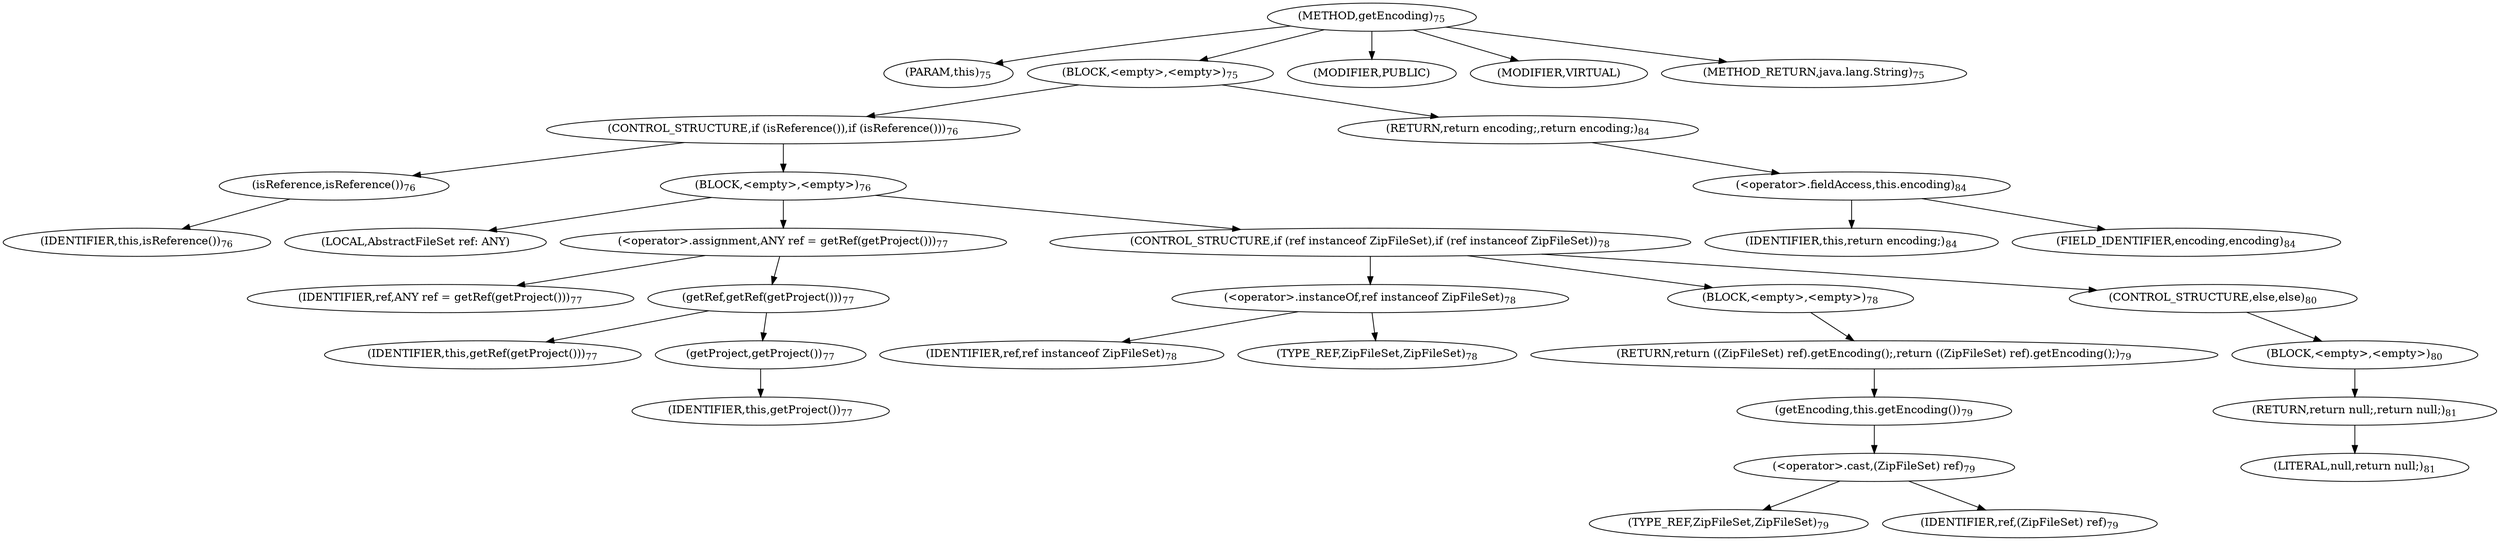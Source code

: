 digraph "getEncoding" {  
"100" [label = <(METHOD,getEncoding)<SUB>75</SUB>> ]
"13" [label = <(PARAM,this)<SUB>75</SUB>> ]
"101" [label = <(BLOCK,&lt;empty&gt;,&lt;empty&gt;)<SUB>75</SUB>> ]
"102" [label = <(CONTROL_STRUCTURE,if (isReference()),if (isReference()))<SUB>76</SUB>> ]
"103" [label = <(isReference,isReference())<SUB>76</SUB>> ]
"12" [label = <(IDENTIFIER,this,isReference())<SUB>76</SUB>> ]
"104" [label = <(BLOCK,&lt;empty&gt;,&lt;empty&gt;)<SUB>76</SUB>> ]
"105" [label = <(LOCAL,AbstractFileSet ref: ANY)> ]
"106" [label = <(&lt;operator&gt;.assignment,ANY ref = getRef(getProject()))<SUB>77</SUB>> ]
"107" [label = <(IDENTIFIER,ref,ANY ref = getRef(getProject()))<SUB>77</SUB>> ]
"108" [label = <(getRef,getRef(getProject()))<SUB>77</SUB>> ]
"15" [label = <(IDENTIFIER,this,getRef(getProject()))<SUB>77</SUB>> ]
"109" [label = <(getProject,getProject())<SUB>77</SUB>> ]
"14" [label = <(IDENTIFIER,this,getProject())<SUB>77</SUB>> ]
"110" [label = <(CONTROL_STRUCTURE,if (ref instanceof ZipFileSet),if (ref instanceof ZipFileSet))<SUB>78</SUB>> ]
"111" [label = <(&lt;operator&gt;.instanceOf,ref instanceof ZipFileSet)<SUB>78</SUB>> ]
"112" [label = <(IDENTIFIER,ref,ref instanceof ZipFileSet)<SUB>78</SUB>> ]
"113" [label = <(TYPE_REF,ZipFileSet,ZipFileSet)<SUB>78</SUB>> ]
"114" [label = <(BLOCK,&lt;empty&gt;,&lt;empty&gt;)<SUB>78</SUB>> ]
"115" [label = <(RETURN,return ((ZipFileSet) ref).getEncoding();,return ((ZipFileSet) ref).getEncoding();)<SUB>79</SUB>> ]
"116" [label = <(getEncoding,this.getEncoding())<SUB>79</SUB>> ]
"117" [label = <(&lt;operator&gt;.cast,(ZipFileSet) ref)<SUB>79</SUB>> ]
"118" [label = <(TYPE_REF,ZipFileSet,ZipFileSet)<SUB>79</SUB>> ]
"119" [label = <(IDENTIFIER,ref,(ZipFileSet) ref)<SUB>79</SUB>> ]
"120" [label = <(CONTROL_STRUCTURE,else,else)<SUB>80</SUB>> ]
"121" [label = <(BLOCK,&lt;empty&gt;,&lt;empty&gt;)<SUB>80</SUB>> ]
"122" [label = <(RETURN,return null;,return null;)<SUB>81</SUB>> ]
"123" [label = <(LITERAL,null,return null;)<SUB>81</SUB>> ]
"124" [label = <(RETURN,return encoding;,return encoding;)<SUB>84</SUB>> ]
"125" [label = <(&lt;operator&gt;.fieldAccess,this.encoding)<SUB>84</SUB>> ]
"126" [label = <(IDENTIFIER,this,return encoding;)<SUB>84</SUB>> ]
"127" [label = <(FIELD_IDENTIFIER,encoding,encoding)<SUB>84</SUB>> ]
"128" [label = <(MODIFIER,PUBLIC)> ]
"129" [label = <(MODIFIER,VIRTUAL)> ]
"130" [label = <(METHOD_RETURN,java.lang.String)<SUB>75</SUB>> ]
  "100" -> "13" 
  "100" -> "101" 
  "100" -> "128" 
  "100" -> "129" 
  "100" -> "130" 
  "101" -> "102" 
  "101" -> "124" 
  "102" -> "103" 
  "102" -> "104" 
  "103" -> "12" 
  "104" -> "105" 
  "104" -> "106" 
  "104" -> "110" 
  "106" -> "107" 
  "106" -> "108" 
  "108" -> "15" 
  "108" -> "109" 
  "109" -> "14" 
  "110" -> "111" 
  "110" -> "114" 
  "110" -> "120" 
  "111" -> "112" 
  "111" -> "113" 
  "114" -> "115" 
  "115" -> "116" 
  "116" -> "117" 
  "117" -> "118" 
  "117" -> "119" 
  "120" -> "121" 
  "121" -> "122" 
  "122" -> "123" 
  "124" -> "125" 
  "125" -> "126" 
  "125" -> "127" 
}
